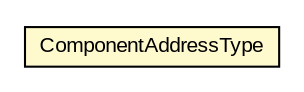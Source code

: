 #!/usr/local/bin/dot
#
# Class diagram 
# Generated by UMLGraph version R5_6-24-gf6e263 (http://www.umlgraph.org/)
#

digraph G {
	edge [fontname="arial",fontsize=10,labelfontname="arial",labelfontsize=10];
	node [fontname="arial",fontsize=10,shape=plaintext];
	nodesep=0.25;
	ranksep=0.5;
	// org.oasis_open.docs.wsdm.muws1_2.ComponentAddressType
	c54628 [label=<<table title="org.oasis_open.docs.wsdm.muws1_2.ComponentAddressType" border="0" cellborder="1" cellspacing="0" cellpadding="2" port="p" bgcolor="lemonChiffon" href="./ComponentAddressType.html">
		<tr><td><table border="0" cellspacing="0" cellpadding="1">
<tr><td align="center" balign="center"> ComponentAddressType </td></tr>
		</table></td></tr>
		</table>>, URL="./ComponentAddressType.html", fontname="arial", fontcolor="black", fontsize=10.0];
}

